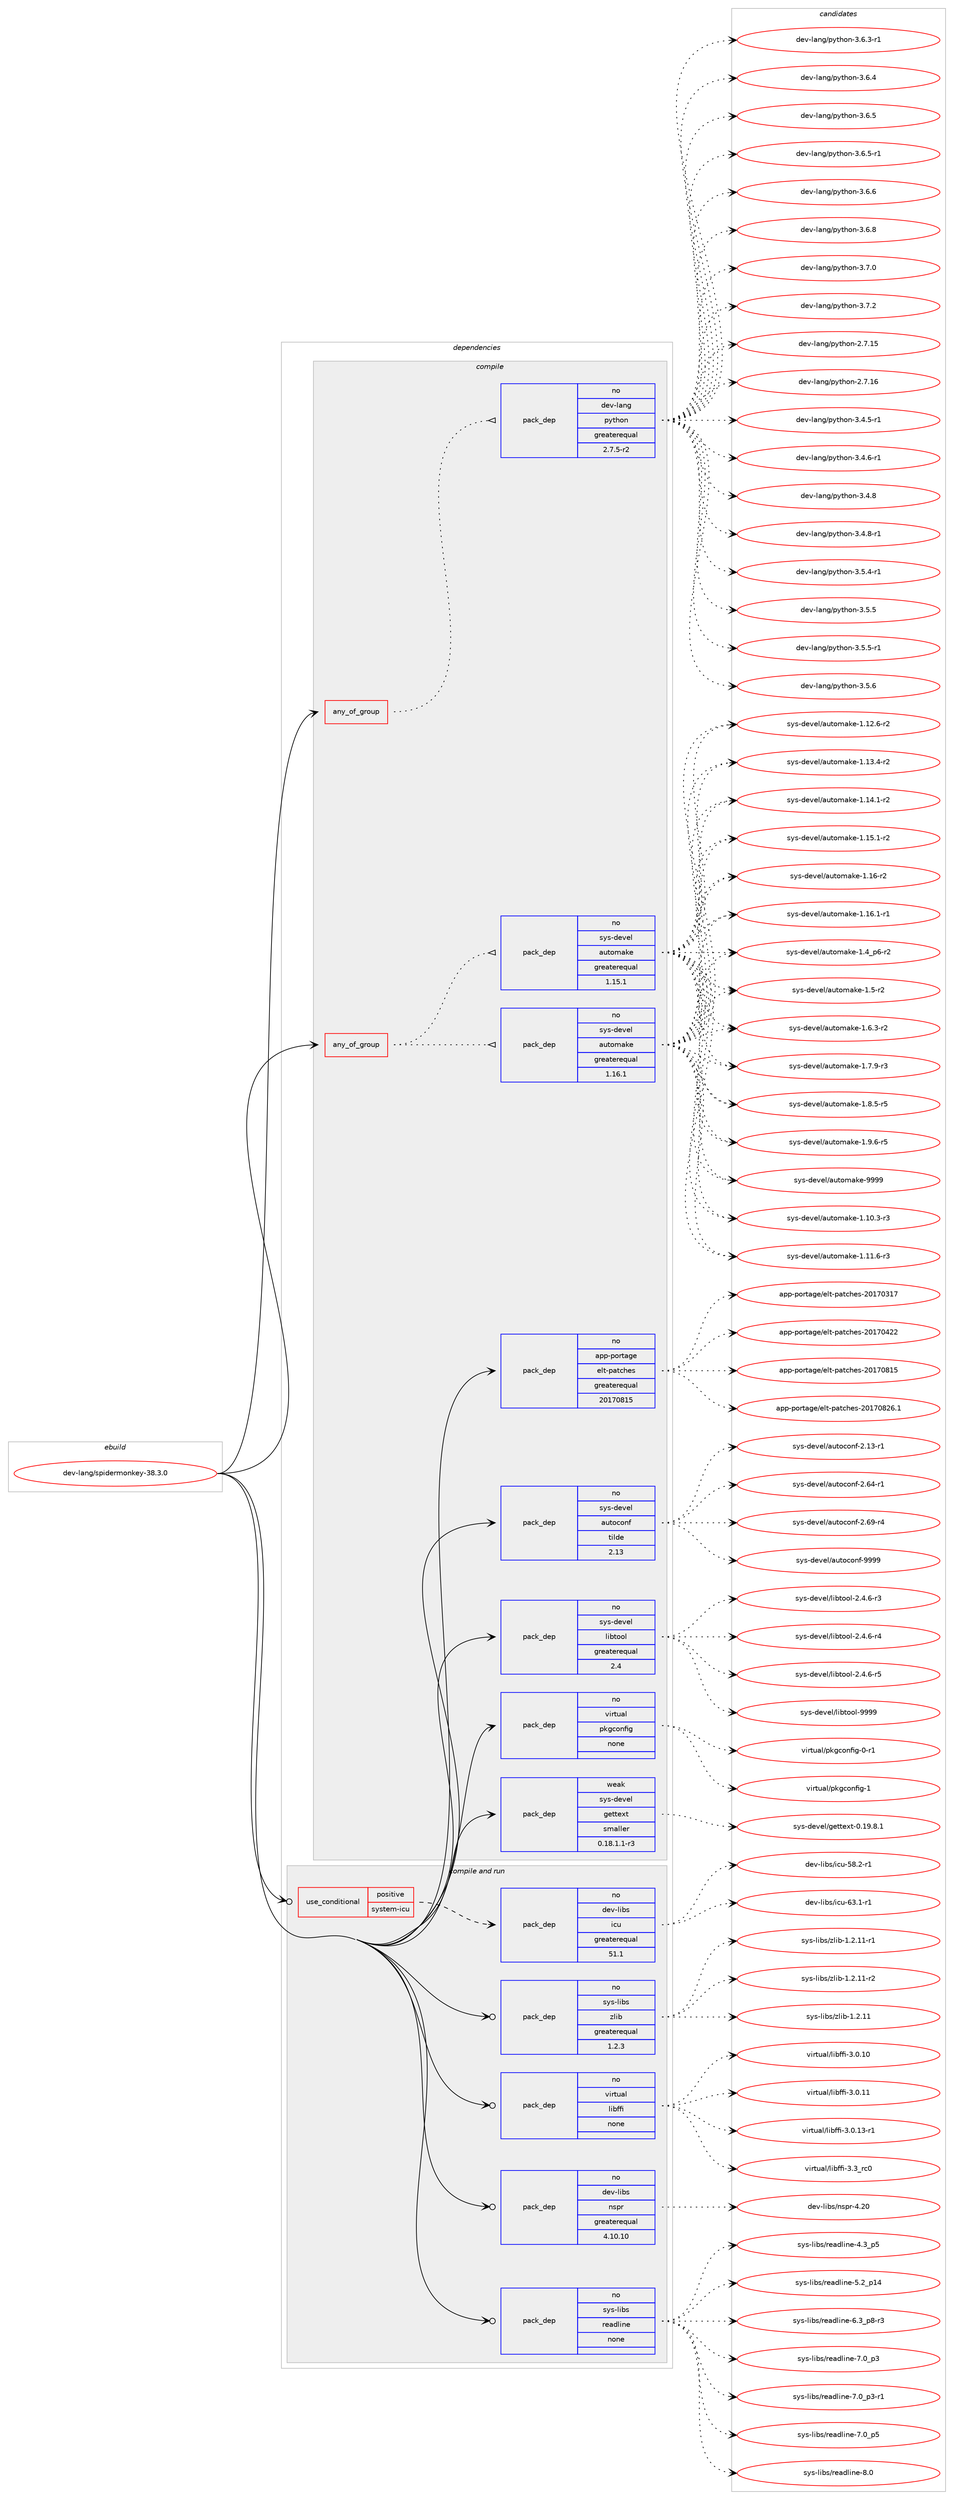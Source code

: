 digraph prolog {

# *************
# Graph options
# *************

newrank=true;
concentrate=true;
compound=true;
graph [rankdir=LR,fontname=Helvetica,fontsize=10,ranksep=1.5];#, ranksep=2.5, nodesep=0.2];
edge  [arrowhead=vee];
node  [fontname=Helvetica,fontsize=10];

# **********
# The ebuild
# **********

subgraph cluster_leftcol {
color=gray;
rank=same;
label=<<i>ebuild</i>>;
id [label="dev-lang/spidermonkey-38.3.0", color=red, width=4, href="../dev-lang/spidermonkey-38.3.0.svg"];
}

# ****************
# The dependencies
# ****************

subgraph cluster_midcol {
color=gray;
label=<<i>dependencies</i>>;
subgraph cluster_compile {
fillcolor="#eeeeee";
style=filled;
label=<<i>compile</i>>;
subgraph any22067 {
dependency1362810 [label=<<TABLE BORDER="0" CELLBORDER="1" CELLSPACING="0" CELLPADDING="4"><TR><TD CELLPADDING="10">any_of_group</TD></TR></TABLE>>, shape=none, color=red];subgraph pack975318 {
dependency1362811 [label=<<TABLE BORDER="0" CELLBORDER="1" CELLSPACING="0" CELLPADDING="4" WIDTH="220"><TR><TD ROWSPAN="6" CELLPADDING="30">pack_dep</TD></TR><TR><TD WIDTH="110">no</TD></TR><TR><TD>dev-lang</TD></TR><TR><TD>python</TD></TR><TR><TD>greaterequal</TD></TR><TR><TD>2.7.5-r2</TD></TR></TABLE>>, shape=none, color=blue];
}
dependency1362810:e -> dependency1362811:w [weight=20,style="dotted",arrowhead="oinv"];
}
id:e -> dependency1362810:w [weight=20,style="solid",arrowhead="vee"];
subgraph any22068 {
dependency1362812 [label=<<TABLE BORDER="0" CELLBORDER="1" CELLSPACING="0" CELLPADDING="4"><TR><TD CELLPADDING="10">any_of_group</TD></TR></TABLE>>, shape=none, color=red];subgraph pack975319 {
dependency1362813 [label=<<TABLE BORDER="0" CELLBORDER="1" CELLSPACING="0" CELLPADDING="4" WIDTH="220"><TR><TD ROWSPAN="6" CELLPADDING="30">pack_dep</TD></TR><TR><TD WIDTH="110">no</TD></TR><TR><TD>sys-devel</TD></TR><TR><TD>automake</TD></TR><TR><TD>greaterequal</TD></TR><TR><TD>1.16.1</TD></TR></TABLE>>, shape=none, color=blue];
}
dependency1362812:e -> dependency1362813:w [weight=20,style="dotted",arrowhead="oinv"];
subgraph pack975320 {
dependency1362814 [label=<<TABLE BORDER="0" CELLBORDER="1" CELLSPACING="0" CELLPADDING="4" WIDTH="220"><TR><TD ROWSPAN="6" CELLPADDING="30">pack_dep</TD></TR><TR><TD WIDTH="110">no</TD></TR><TR><TD>sys-devel</TD></TR><TR><TD>automake</TD></TR><TR><TD>greaterequal</TD></TR><TR><TD>1.15.1</TD></TR></TABLE>>, shape=none, color=blue];
}
dependency1362812:e -> dependency1362814:w [weight=20,style="dotted",arrowhead="oinv"];
}
id:e -> dependency1362812:w [weight=20,style="solid",arrowhead="vee"];
subgraph pack975321 {
dependency1362815 [label=<<TABLE BORDER="0" CELLBORDER="1" CELLSPACING="0" CELLPADDING="4" WIDTH="220"><TR><TD ROWSPAN="6" CELLPADDING="30">pack_dep</TD></TR><TR><TD WIDTH="110">no</TD></TR><TR><TD>app-portage</TD></TR><TR><TD>elt-patches</TD></TR><TR><TD>greaterequal</TD></TR><TR><TD>20170815</TD></TR></TABLE>>, shape=none, color=blue];
}
id:e -> dependency1362815:w [weight=20,style="solid",arrowhead="vee"];
subgraph pack975322 {
dependency1362816 [label=<<TABLE BORDER="0" CELLBORDER="1" CELLSPACING="0" CELLPADDING="4" WIDTH="220"><TR><TD ROWSPAN="6" CELLPADDING="30">pack_dep</TD></TR><TR><TD WIDTH="110">no</TD></TR><TR><TD>sys-devel</TD></TR><TR><TD>autoconf</TD></TR><TR><TD>tilde</TD></TR><TR><TD>2.13</TD></TR></TABLE>>, shape=none, color=blue];
}
id:e -> dependency1362816:w [weight=20,style="solid",arrowhead="vee"];
subgraph pack975323 {
dependency1362817 [label=<<TABLE BORDER="0" CELLBORDER="1" CELLSPACING="0" CELLPADDING="4" WIDTH="220"><TR><TD ROWSPAN="6" CELLPADDING="30">pack_dep</TD></TR><TR><TD WIDTH="110">no</TD></TR><TR><TD>sys-devel</TD></TR><TR><TD>libtool</TD></TR><TR><TD>greaterequal</TD></TR><TR><TD>2.4</TD></TR></TABLE>>, shape=none, color=blue];
}
id:e -> dependency1362817:w [weight=20,style="solid",arrowhead="vee"];
subgraph pack975324 {
dependency1362818 [label=<<TABLE BORDER="0" CELLBORDER="1" CELLSPACING="0" CELLPADDING="4" WIDTH="220"><TR><TD ROWSPAN="6" CELLPADDING="30">pack_dep</TD></TR><TR><TD WIDTH="110">no</TD></TR><TR><TD>virtual</TD></TR><TR><TD>pkgconfig</TD></TR><TR><TD>none</TD></TR><TR><TD></TD></TR></TABLE>>, shape=none, color=blue];
}
id:e -> dependency1362818:w [weight=20,style="solid",arrowhead="vee"];
subgraph pack975325 {
dependency1362819 [label=<<TABLE BORDER="0" CELLBORDER="1" CELLSPACING="0" CELLPADDING="4" WIDTH="220"><TR><TD ROWSPAN="6" CELLPADDING="30">pack_dep</TD></TR><TR><TD WIDTH="110">weak</TD></TR><TR><TD>sys-devel</TD></TR><TR><TD>gettext</TD></TR><TR><TD>smaller</TD></TR><TR><TD>0.18.1.1-r3</TD></TR></TABLE>>, shape=none, color=blue];
}
id:e -> dependency1362819:w [weight=20,style="solid",arrowhead="vee"];
}
subgraph cluster_compileandrun {
fillcolor="#eeeeee";
style=filled;
label=<<i>compile and run</i>>;
subgraph cond364873 {
dependency1362820 [label=<<TABLE BORDER="0" CELLBORDER="1" CELLSPACING="0" CELLPADDING="4"><TR><TD ROWSPAN="3" CELLPADDING="10">use_conditional</TD></TR><TR><TD>positive</TD></TR><TR><TD>system-icu</TD></TR></TABLE>>, shape=none, color=red];
subgraph pack975326 {
dependency1362821 [label=<<TABLE BORDER="0" CELLBORDER="1" CELLSPACING="0" CELLPADDING="4" WIDTH="220"><TR><TD ROWSPAN="6" CELLPADDING="30">pack_dep</TD></TR><TR><TD WIDTH="110">no</TD></TR><TR><TD>dev-libs</TD></TR><TR><TD>icu</TD></TR><TR><TD>greaterequal</TD></TR><TR><TD>51.1</TD></TR></TABLE>>, shape=none, color=blue];
}
dependency1362820:e -> dependency1362821:w [weight=20,style="dashed",arrowhead="vee"];
}
id:e -> dependency1362820:w [weight=20,style="solid",arrowhead="odotvee"];
subgraph pack975327 {
dependency1362822 [label=<<TABLE BORDER="0" CELLBORDER="1" CELLSPACING="0" CELLPADDING="4" WIDTH="220"><TR><TD ROWSPAN="6" CELLPADDING="30">pack_dep</TD></TR><TR><TD WIDTH="110">no</TD></TR><TR><TD>dev-libs</TD></TR><TR><TD>nspr</TD></TR><TR><TD>greaterequal</TD></TR><TR><TD>4.10.10</TD></TR></TABLE>>, shape=none, color=blue];
}
id:e -> dependency1362822:w [weight=20,style="solid",arrowhead="odotvee"];
subgraph pack975328 {
dependency1362823 [label=<<TABLE BORDER="0" CELLBORDER="1" CELLSPACING="0" CELLPADDING="4" WIDTH="220"><TR><TD ROWSPAN="6" CELLPADDING="30">pack_dep</TD></TR><TR><TD WIDTH="110">no</TD></TR><TR><TD>sys-libs</TD></TR><TR><TD>readline</TD></TR><TR><TD>none</TD></TR><TR><TD></TD></TR></TABLE>>, shape=none, color=blue];
}
id:e -> dependency1362823:w [weight=20,style="solid",arrowhead="odotvee"];
subgraph pack975329 {
dependency1362824 [label=<<TABLE BORDER="0" CELLBORDER="1" CELLSPACING="0" CELLPADDING="4" WIDTH="220"><TR><TD ROWSPAN="6" CELLPADDING="30">pack_dep</TD></TR><TR><TD WIDTH="110">no</TD></TR><TR><TD>sys-libs</TD></TR><TR><TD>zlib</TD></TR><TR><TD>greaterequal</TD></TR><TR><TD>1.2.3</TD></TR></TABLE>>, shape=none, color=blue];
}
id:e -> dependency1362824:w [weight=20,style="solid",arrowhead="odotvee"];
subgraph pack975330 {
dependency1362825 [label=<<TABLE BORDER="0" CELLBORDER="1" CELLSPACING="0" CELLPADDING="4" WIDTH="220"><TR><TD ROWSPAN="6" CELLPADDING="30">pack_dep</TD></TR><TR><TD WIDTH="110">no</TD></TR><TR><TD>virtual</TD></TR><TR><TD>libffi</TD></TR><TR><TD>none</TD></TR><TR><TD></TD></TR></TABLE>>, shape=none, color=blue];
}
id:e -> dependency1362825:w [weight=20,style="solid",arrowhead="odotvee"];
}
subgraph cluster_run {
fillcolor="#eeeeee";
style=filled;
label=<<i>run</i>>;
}
}

# **************
# The candidates
# **************

subgraph cluster_choices {
rank=same;
color=gray;
label=<<i>candidates</i>>;

subgraph choice975318 {
color=black;
nodesep=1;
choice10010111845108971101034711212111610411111045504655464953 [label="dev-lang/python-2.7.15", color=red, width=4,href="../dev-lang/python-2.7.15.svg"];
choice10010111845108971101034711212111610411111045504655464954 [label="dev-lang/python-2.7.16", color=red, width=4,href="../dev-lang/python-2.7.16.svg"];
choice1001011184510897110103471121211161041111104551465246534511449 [label="dev-lang/python-3.4.5-r1", color=red, width=4,href="../dev-lang/python-3.4.5-r1.svg"];
choice1001011184510897110103471121211161041111104551465246544511449 [label="dev-lang/python-3.4.6-r1", color=red, width=4,href="../dev-lang/python-3.4.6-r1.svg"];
choice100101118451089711010347112121116104111110455146524656 [label="dev-lang/python-3.4.8", color=red, width=4,href="../dev-lang/python-3.4.8.svg"];
choice1001011184510897110103471121211161041111104551465246564511449 [label="dev-lang/python-3.4.8-r1", color=red, width=4,href="../dev-lang/python-3.4.8-r1.svg"];
choice1001011184510897110103471121211161041111104551465346524511449 [label="dev-lang/python-3.5.4-r1", color=red, width=4,href="../dev-lang/python-3.5.4-r1.svg"];
choice100101118451089711010347112121116104111110455146534653 [label="dev-lang/python-3.5.5", color=red, width=4,href="../dev-lang/python-3.5.5.svg"];
choice1001011184510897110103471121211161041111104551465346534511449 [label="dev-lang/python-3.5.5-r1", color=red, width=4,href="../dev-lang/python-3.5.5-r1.svg"];
choice100101118451089711010347112121116104111110455146534654 [label="dev-lang/python-3.5.6", color=red, width=4,href="../dev-lang/python-3.5.6.svg"];
choice1001011184510897110103471121211161041111104551465446514511449 [label="dev-lang/python-3.6.3-r1", color=red, width=4,href="../dev-lang/python-3.6.3-r1.svg"];
choice100101118451089711010347112121116104111110455146544652 [label="dev-lang/python-3.6.4", color=red, width=4,href="../dev-lang/python-3.6.4.svg"];
choice100101118451089711010347112121116104111110455146544653 [label="dev-lang/python-3.6.5", color=red, width=4,href="../dev-lang/python-3.6.5.svg"];
choice1001011184510897110103471121211161041111104551465446534511449 [label="dev-lang/python-3.6.5-r1", color=red, width=4,href="../dev-lang/python-3.6.5-r1.svg"];
choice100101118451089711010347112121116104111110455146544654 [label="dev-lang/python-3.6.6", color=red, width=4,href="../dev-lang/python-3.6.6.svg"];
choice100101118451089711010347112121116104111110455146544656 [label="dev-lang/python-3.6.8", color=red, width=4,href="../dev-lang/python-3.6.8.svg"];
choice100101118451089711010347112121116104111110455146554648 [label="dev-lang/python-3.7.0", color=red, width=4,href="../dev-lang/python-3.7.0.svg"];
choice100101118451089711010347112121116104111110455146554650 [label="dev-lang/python-3.7.2", color=red, width=4,href="../dev-lang/python-3.7.2.svg"];
dependency1362811:e -> choice10010111845108971101034711212111610411111045504655464953:w [style=dotted,weight="100"];
dependency1362811:e -> choice10010111845108971101034711212111610411111045504655464954:w [style=dotted,weight="100"];
dependency1362811:e -> choice1001011184510897110103471121211161041111104551465246534511449:w [style=dotted,weight="100"];
dependency1362811:e -> choice1001011184510897110103471121211161041111104551465246544511449:w [style=dotted,weight="100"];
dependency1362811:e -> choice100101118451089711010347112121116104111110455146524656:w [style=dotted,weight="100"];
dependency1362811:e -> choice1001011184510897110103471121211161041111104551465246564511449:w [style=dotted,weight="100"];
dependency1362811:e -> choice1001011184510897110103471121211161041111104551465346524511449:w [style=dotted,weight="100"];
dependency1362811:e -> choice100101118451089711010347112121116104111110455146534653:w [style=dotted,weight="100"];
dependency1362811:e -> choice1001011184510897110103471121211161041111104551465346534511449:w [style=dotted,weight="100"];
dependency1362811:e -> choice100101118451089711010347112121116104111110455146534654:w [style=dotted,weight="100"];
dependency1362811:e -> choice1001011184510897110103471121211161041111104551465446514511449:w [style=dotted,weight="100"];
dependency1362811:e -> choice100101118451089711010347112121116104111110455146544652:w [style=dotted,weight="100"];
dependency1362811:e -> choice100101118451089711010347112121116104111110455146544653:w [style=dotted,weight="100"];
dependency1362811:e -> choice1001011184510897110103471121211161041111104551465446534511449:w [style=dotted,weight="100"];
dependency1362811:e -> choice100101118451089711010347112121116104111110455146544654:w [style=dotted,weight="100"];
dependency1362811:e -> choice100101118451089711010347112121116104111110455146544656:w [style=dotted,weight="100"];
dependency1362811:e -> choice100101118451089711010347112121116104111110455146554648:w [style=dotted,weight="100"];
dependency1362811:e -> choice100101118451089711010347112121116104111110455146554650:w [style=dotted,weight="100"];
}
subgraph choice975319 {
color=black;
nodesep=1;
choice11512111545100101118101108479711711611110997107101454946494846514511451 [label="sys-devel/automake-1.10.3-r3", color=red, width=4,href="../sys-devel/automake-1.10.3-r3.svg"];
choice11512111545100101118101108479711711611110997107101454946494946544511451 [label="sys-devel/automake-1.11.6-r3", color=red, width=4,href="../sys-devel/automake-1.11.6-r3.svg"];
choice11512111545100101118101108479711711611110997107101454946495046544511450 [label="sys-devel/automake-1.12.6-r2", color=red, width=4,href="../sys-devel/automake-1.12.6-r2.svg"];
choice11512111545100101118101108479711711611110997107101454946495146524511450 [label="sys-devel/automake-1.13.4-r2", color=red, width=4,href="../sys-devel/automake-1.13.4-r2.svg"];
choice11512111545100101118101108479711711611110997107101454946495246494511450 [label="sys-devel/automake-1.14.1-r2", color=red, width=4,href="../sys-devel/automake-1.14.1-r2.svg"];
choice11512111545100101118101108479711711611110997107101454946495346494511450 [label="sys-devel/automake-1.15.1-r2", color=red, width=4,href="../sys-devel/automake-1.15.1-r2.svg"];
choice1151211154510010111810110847971171161111099710710145494649544511450 [label="sys-devel/automake-1.16-r2", color=red, width=4,href="../sys-devel/automake-1.16-r2.svg"];
choice11512111545100101118101108479711711611110997107101454946495446494511449 [label="sys-devel/automake-1.16.1-r1", color=red, width=4,href="../sys-devel/automake-1.16.1-r1.svg"];
choice115121115451001011181011084797117116111109971071014549465295112544511450 [label="sys-devel/automake-1.4_p6-r2", color=red, width=4,href="../sys-devel/automake-1.4_p6-r2.svg"];
choice11512111545100101118101108479711711611110997107101454946534511450 [label="sys-devel/automake-1.5-r2", color=red, width=4,href="../sys-devel/automake-1.5-r2.svg"];
choice115121115451001011181011084797117116111109971071014549465446514511450 [label="sys-devel/automake-1.6.3-r2", color=red, width=4,href="../sys-devel/automake-1.6.3-r2.svg"];
choice115121115451001011181011084797117116111109971071014549465546574511451 [label="sys-devel/automake-1.7.9-r3", color=red, width=4,href="../sys-devel/automake-1.7.9-r3.svg"];
choice115121115451001011181011084797117116111109971071014549465646534511453 [label="sys-devel/automake-1.8.5-r5", color=red, width=4,href="../sys-devel/automake-1.8.5-r5.svg"];
choice115121115451001011181011084797117116111109971071014549465746544511453 [label="sys-devel/automake-1.9.6-r5", color=red, width=4,href="../sys-devel/automake-1.9.6-r5.svg"];
choice115121115451001011181011084797117116111109971071014557575757 [label="sys-devel/automake-9999", color=red, width=4,href="../sys-devel/automake-9999.svg"];
dependency1362813:e -> choice11512111545100101118101108479711711611110997107101454946494846514511451:w [style=dotted,weight="100"];
dependency1362813:e -> choice11512111545100101118101108479711711611110997107101454946494946544511451:w [style=dotted,weight="100"];
dependency1362813:e -> choice11512111545100101118101108479711711611110997107101454946495046544511450:w [style=dotted,weight="100"];
dependency1362813:e -> choice11512111545100101118101108479711711611110997107101454946495146524511450:w [style=dotted,weight="100"];
dependency1362813:e -> choice11512111545100101118101108479711711611110997107101454946495246494511450:w [style=dotted,weight="100"];
dependency1362813:e -> choice11512111545100101118101108479711711611110997107101454946495346494511450:w [style=dotted,weight="100"];
dependency1362813:e -> choice1151211154510010111810110847971171161111099710710145494649544511450:w [style=dotted,weight="100"];
dependency1362813:e -> choice11512111545100101118101108479711711611110997107101454946495446494511449:w [style=dotted,weight="100"];
dependency1362813:e -> choice115121115451001011181011084797117116111109971071014549465295112544511450:w [style=dotted,weight="100"];
dependency1362813:e -> choice11512111545100101118101108479711711611110997107101454946534511450:w [style=dotted,weight="100"];
dependency1362813:e -> choice115121115451001011181011084797117116111109971071014549465446514511450:w [style=dotted,weight="100"];
dependency1362813:e -> choice115121115451001011181011084797117116111109971071014549465546574511451:w [style=dotted,weight="100"];
dependency1362813:e -> choice115121115451001011181011084797117116111109971071014549465646534511453:w [style=dotted,weight="100"];
dependency1362813:e -> choice115121115451001011181011084797117116111109971071014549465746544511453:w [style=dotted,weight="100"];
dependency1362813:e -> choice115121115451001011181011084797117116111109971071014557575757:w [style=dotted,weight="100"];
}
subgraph choice975320 {
color=black;
nodesep=1;
choice11512111545100101118101108479711711611110997107101454946494846514511451 [label="sys-devel/automake-1.10.3-r3", color=red, width=4,href="../sys-devel/automake-1.10.3-r3.svg"];
choice11512111545100101118101108479711711611110997107101454946494946544511451 [label="sys-devel/automake-1.11.6-r3", color=red, width=4,href="../sys-devel/automake-1.11.6-r3.svg"];
choice11512111545100101118101108479711711611110997107101454946495046544511450 [label="sys-devel/automake-1.12.6-r2", color=red, width=4,href="../sys-devel/automake-1.12.6-r2.svg"];
choice11512111545100101118101108479711711611110997107101454946495146524511450 [label="sys-devel/automake-1.13.4-r2", color=red, width=4,href="../sys-devel/automake-1.13.4-r2.svg"];
choice11512111545100101118101108479711711611110997107101454946495246494511450 [label="sys-devel/automake-1.14.1-r2", color=red, width=4,href="../sys-devel/automake-1.14.1-r2.svg"];
choice11512111545100101118101108479711711611110997107101454946495346494511450 [label="sys-devel/automake-1.15.1-r2", color=red, width=4,href="../sys-devel/automake-1.15.1-r2.svg"];
choice1151211154510010111810110847971171161111099710710145494649544511450 [label="sys-devel/automake-1.16-r2", color=red, width=4,href="../sys-devel/automake-1.16-r2.svg"];
choice11512111545100101118101108479711711611110997107101454946495446494511449 [label="sys-devel/automake-1.16.1-r1", color=red, width=4,href="../sys-devel/automake-1.16.1-r1.svg"];
choice115121115451001011181011084797117116111109971071014549465295112544511450 [label="sys-devel/automake-1.4_p6-r2", color=red, width=4,href="../sys-devel/automake-1.4_p6-r2.svg"];
choice11512111545100101118101108479711711611110997107101454946534511450 [label="sys-devel/automake-1.5-r2", color=red, width=4,href="../sys-devel/automake-1.5-r2.svg"];
choice115121115451001011181011084797117116111109971071014549465446514511450 [label="sys-devel/automake-1.6.3-r2", color=red, width=4,href="../sys-devel/automake-1.6.3-r2.svg"];
choice115121115451001011181011084797117116111109971071014549465546574511451 [label="sys-devel/automake-1.7.9-r3", color=red, width=4,href="../sys-devel/automake-1.7.9-r3.svg"];
choice115121115451001011181011084797117116111109971071014549465646534511453 [label="sys-devel/automake-1.8.5-r5", color=red, width=4,href="../sys-devel/automake-1.8.5-r5.svg"];
choice115121115451001011181011084797117116111109971071014549465746544511453 [label="sys-devel/automake-1.9.6-r5", color=red, width=4,href="../sys-devel/automake-1.9.6-r5.svg"];
choice115121115451001011181011084797117116111109971071014557575757 [label="sys-devel/automake-9999", color=red, width=4,href="../sys-devel/automake-9999.svg"];
dependency1362814:e -> choice11512111545100101118101108479711711611110997107101454946494846514511451:w [style=dotted,weight="100"];
dependency1362814:e -> choice11512111545100101118101108479711711611110997107101454946494946544511451:w [style=dotted,weight="100"];
dependency1362814:e -> choice11512111545100101118101108479711711611110997107101454946495046544511450:w [style=dotted,weight="100"];
dependency1362814:e -> choice11512111545100101118101108479711711611110997107101454946495146524511450:w [style=dotted,weight="100"];
dependency1362814:e -> choice11512111545100101118101108479711711611110997107101454946495246494511450:w [style=dotted,weight="100"];
dependency1362814:e -> choice11512111545100101118101108479711711611110997107101454946495346494511450:w [style=dotted,weight="100"];
dependency1362814:e -> choice1151211154510010111810110847971171161111099710710145494649544511450:w [style=dotted,weight="100"];
dependency1362814:e -> choice11512111545100101118101108479711711611110997107101454946495446494511449:w [style=dotted,weight="100"];
dependency1362814:e -> choice115121115451001011181011084797117116111109971071014549465295112544511450:w [style=dotted,weight="100"];
dependency1362814:e -> choice11512111545100101118101108479711711611110997107101454946534511450:w [style=dotted,weight="100"];
dependency1362814:e -> choice115121115451001011181011084797117116111109971071014549465446514511450:w [style=dotted,weight="100"];
dependency1362814:e -> choice115121115451001011181011084797117116111109971071014549465546574511451:w [style=dotted,weight="100"];
dependency1362814:e -> choice115121115451001011181011084797117116111109971071014549465646534511453:w [style=dotted,weight="100"];
dependency1362814:e -> choice115121115451001011181011084797117116111109971071014549465746544511453:w [style=dotted,weight="100"];
dependency1362814:e -> choice115121115451001011181011084797117116111109971071014557575757:w [style=dotted,weight="100"];
}
subgraph choice975321 {
color=black;
nodesep=1;
choice97112112451121111141169710310147101108116451129711699104101115455048495548514955 [label="app-portage/elt-patches-20170317", color=red, width=4,href="../app-portage/elt-patches-20170317.svg"];
choice97112112451121111141169710310147101108116451129711699104101115455048495548525050 [label="app-portage/elt-patches-20170422", color=red, width=4,href="../app-portage/elt-patches-20170422.svg"];
choice97112112451121111141169710310147101108116451129711699104101115455048495548564953 [label="app-portage/elt-patches-20170815", color=red, width=4,href="../app-portage/elt-patches-20170815.svg"];
choice971121124511211111411697103101471011081164511297116991041011154550484955485650544649 [label="app-portage/elt-patches-20170826.1", color=red, width=4,href="../app-portage/elt-patches-20170826.1.svg"];
dependency1362815:e -> choice97112112451121111141169710310147101108116451129711699104101115455048495548514955:w [style=dotted,weight="100"];
dependency1362815:e -> choice97112112451121111141169710310147101108116451129711699104101115455048495548525050:w [style=dotted,weight="100"];
dependency1362815:e -> choice97112112451121111141169710310147101108116451129711699104101115455048495548564953:w [style=dotted,weight="100"];
dependency1362815:e -> choice971121124511211111411697103101471011081164511297116991041011154550484955485650544649:w [style=dotted,weight="100"];
}
subgraph choice975322 {
color=black;
nodesep=1;
choice1151211154510010111810110847971171161119911111010245504649514511449 [label="sys-devel/autoconf-2.13-r1", color=red, width=4,href="../sys-devel/autoconf-2.13-r1.svg"];
choice1151211154510010111810110847971171161119911111010245504654524511449 [label="sys-devel/autoconf-2.64-r1", color=red, width=4,href="../sys-devel/autoconf-2.64-r1.svg"];
choice1151211154510010111810110847971171161119911111010245504654574511452 [label="sys-devel/autoconf-2.69-r4", color=red, width=4,href="../sys-devel/autoconf-2.69-r4.svg"];
choice115121115451001011181011084797117116111991111101024557575757 [label="sys-devel/autoconf-9999", color=red, width=4,href="../sys-devel/autoconf-9999.svg"];
dependency1362816:e -> choice1151211154510010111810110847971171161119911111010245504649514511449:w [style=dotted,weight="100"];
dependency1362816:e -> choice1151211154510010111810110847971171161119911111010245504654524511449:w [style=dotted,weight="100"];
dependency1362816:e -> choice1151211154510010111810110847971171161119911111010245504654574511452:w [style=dotted,weight="100"];
dependency1362816:e -> choice115121115451001011181011084797117116111991111101024557575757:w [style=dotted,weight="100"];
}
subgraph choice975323 {
color=black;
nodesep=1;
choice1151211154510010111810110847108105981161111111084550465246544511451 [label="sys-devel/libtool-2.4.6-r3", color=red, width=4,href="../sys-devel/libtool-2.4.6-r3.svg"];
choice1151211154510010111810110847108105981161111111084550465246544511452 [label="sys-devel/libtool-2.4.6-r4", color=red, width=4,href="../sys-devel/libtool-2.4.6-r4.svg"];
choice1151211154510010111810110847108105981161111111084550465246544511453 [label="sys-devel/libtool-2.4.6-r5", color=red, width=4,href="../sys-devel/libtool-2.4.6-r5.svg"];
choice1151211154510010111810110847108105981161111111084557575757 [label="sys-devel/libtool-9999", color=red, width=4,href="../sys-devel/libtool-9999.svg"];
dependency1362817:e -> choice1151211154510010111810110847108105981161111111084550465246544511451:w [style=dotted,weight="100"];
dependency1362817:e -> choice1151211154510010111810110847108105981161111111084550465246544511452:w [style=dotted,weight="100"];
dependency1362817:e -> choice1151211154510010111810110847108105981161111111084550465246544511453:w [style=dotted,weight="100"];
dependency1362817:e -> choice1151211154510010111810110847108105981161111111084557575757:w [style=dotted,weight="100"];
}
subgraph choice975324 {
color=black;
nodesep=1;
choice11810511411611797108471121071039911111010210510345484511449 [label="virtual/pkgconfig-0-r1", color=red, width=4,href="../virtual/pkgconfig-0-r1.svg"];
choice1181051141161179710847112107103991111101021051034549 [label="virtual/pkgconfig-1", color=red, width=4,href="../virtual/pkgconfig-1.svg"];
dependency1362818:e -> choice11810511411611797108471121071039911111010210510345484511449:w [style=dotted,weight="100"];
dependency1362818:e -> choice1181051141161179710847112107103991111101021051034549:w [style=dotted,weight="100"];
}
subgraph choice975325 {
color=black;
nodesep=1;
choice1151211154510010111810110847103101116116101120116454846495746564649 [label="sys-devel/gettext-0.19.8.1", color=red, width=4,href="../sys-devel/gettext-0.19.8.1.svg"];
dependency1362819:e -> choice1151211154510010111810110847103101116116101120116454846495746564649:w [style=dotted,weight="100"];
}
subgraph choice975326 {
color=black;
nodesep=1;
choice1001011184510810598115471059911745535646504511449 [label="dev-libs/icu-58.2-r1", color=red, width=4,href="../dev-libs/icu-58.2-r1.svg"];
choice1001011184510810598115471059911745545146494511449 [label="dev-libs/icu-63.1-r1", color=red, width=4,href="../dev-libs/icu-63.1-r1.svg"];
dependency1362821:e -> choice1001011184510810598115471059911745535646504511449:w [style=dotted,weight="100"];
dependency1362821:e -> choice1001011184510810598115471059911745545146494511449:w [style=dotted,weight="100"];
}
subgraph choice975327 {
color=black;
nodesep=1;
choice1001011184510810598115471101151121144552465048 [label="dev-libs/nspr-4.20", color=red, width=4,href="../dev-libs/nspr-4.20.svg"];
dependency1362822:e -> choice1001011184510810598115471101151121144552465048:w [style=dotted,weight="100"];
}
subgraph choice975328 {
color=black;
nodesep=1;
choice11512111545108105981154711410197100108105110101455246519511253 [label="sys-libs/readline-4.3_p5", color=red, width=4,href="../sys-libs/readline-4.3_p5.svg"];
choice1151211154510810598115471141019710010810511010145534650951124952 [label="sys-libs/readline-5.2_p14", color=red, width=4,href="../sys-libs/readline-5.2_p14.svg"];
choice115121115451081059811547114101971001081051101014554465195112564511451 [label="sys-libs/readline-6.3_p8-r3", color=red, width=4,href="../sys-libs/readline-6.3_p8-r3.svg"];
choice11512111545108105981154711410197100108105110101455546489511251 [label="sys-libs/readline-7.0_p3", color=red, width=4,href="../sys-libs/readline-7.0_p3.svg"];
choice115121115451081059811547114101971001081051101014555464895112514511449 [label="sys-libs/readline-7.0_p3-r1", color=red, width=4,href="../sys-libs/readline-7.0_p3-r1.svg"];
choice11512111545108105981154711410197100108105110101455546489511253 [label="sys-libs/readline-7.0_p5", color=red, width=4,href="../sys-libs/readline-7.0_p5.svg"];
choice1151211154510810598115471141019710010810511010145564648 [label="sys-libs/readline-8.0", color=red, width=4,href="../sys-libs/readline-8.0.svg"];
dependency1362823:e -> choice11512111545108105981154711410197100108105110101455246519511253:w [style=dotted,weight="100"];
dependency1362823:e -> choice1151211154510810598115471141019710010810511010145534650951124952:w [style=dotted,weight="100"];
dependency1362823:e -> choice115121115451081059811547114101971001081051101014554465195112564511451:w [style=dotted,weight="100"];
dependency1362823:e -> choice11512111545108105981154711410197100108105110101455546489511251:w [style=dotted,weight="100"];
dependency1362823:e -> choice115121115451081059811547114101971001081051101014555464895112514511449:w [style=dotted,weight="100"];
dependency1362823:e -> choice11512111545108105981154711410197100108105110101455546489511253:w [style=dotted,weight="100"];
dependency1362823:e -> choice1151211154510810598115471141019710010810511010145564648:w [style=dotted,weight="100"];
}
subgraph choice975329 {
color=black;
nodesep=1;
choice1151211154510810598115471221081059845494650464949 [label="sys-libs/zlib-1.2.11", color=red, width=4,href="../sys-libs/zlib-1.2.11.svg"];
choice11512111545108105981154712210810598454946504649494511449 [label="sys-libs/zlib-1.2.11-r1", color=red, width=4,href="../sys-libs/zlib-1.2.11-r1.svg"];
choice11512111545108105981154712210810598454946504649494511450 [label="sys-libs/zlib-1.2.11-r2", color=red, width=4,href="../sys-libs/zlib-1.2.11-r2.svg"];
dependency1362824:e -> choice1151211154510810598115471221081059845494650464949:w [style=dotted,weight="100"];
dependency1362824:e -> choice11512111545108105981154712210810598454946504649494511449:w [style=dotted,weight="100"];
dependency1362824:e -> choice11512111545108105981154712210810598454946504649494511450:w [style=dotted,weight="100"];
}
subgraph choice975330 {
color=black;
nodesep=1;
choice11810511411611797108471081059810210210545514648464948 [label="virtual/libffi-3.0.10", color=red, width=4,href="../virtual/libffi-3.0.10.svg"];
choice11810511411611797108471081059810210210545514648464949 [label="virtual/libffi-3.0.11", color=red, width=4,href="../virtual/libffi-3.0.11.svg"];
choice118105114116117971084710810598102102105455146484649514511449 [label="virtual/libffi-3.0.13-r1", color=red, width=4,href="../virtual/libffi-3.0.13-r1.svg"];
choice11810511411611797108471081059810210210545514651951149948 [label="virtual/libffi-3.3_rc0", color=red, width=4,href="../virtual/libffi-3.3_rc0.svg"];
dependency1362825:e -> choice11810511411611797108471081059810210210545514648464948:w [style=dotted,weight="100"];
dependency1362825:e -> choice11810511411611797108471081059810210210545514648464949:w [style=dotted,weight="100"];
dependency1362825:e -> choice118105114116117971084710810598102102105455146484649514511449:w [style=dotted,weight="100"];
dependency1362825:e -> choice11810511411611797108471081059810210210545514651951149948:w [style=dotted,weight="100"];
}
}

}
